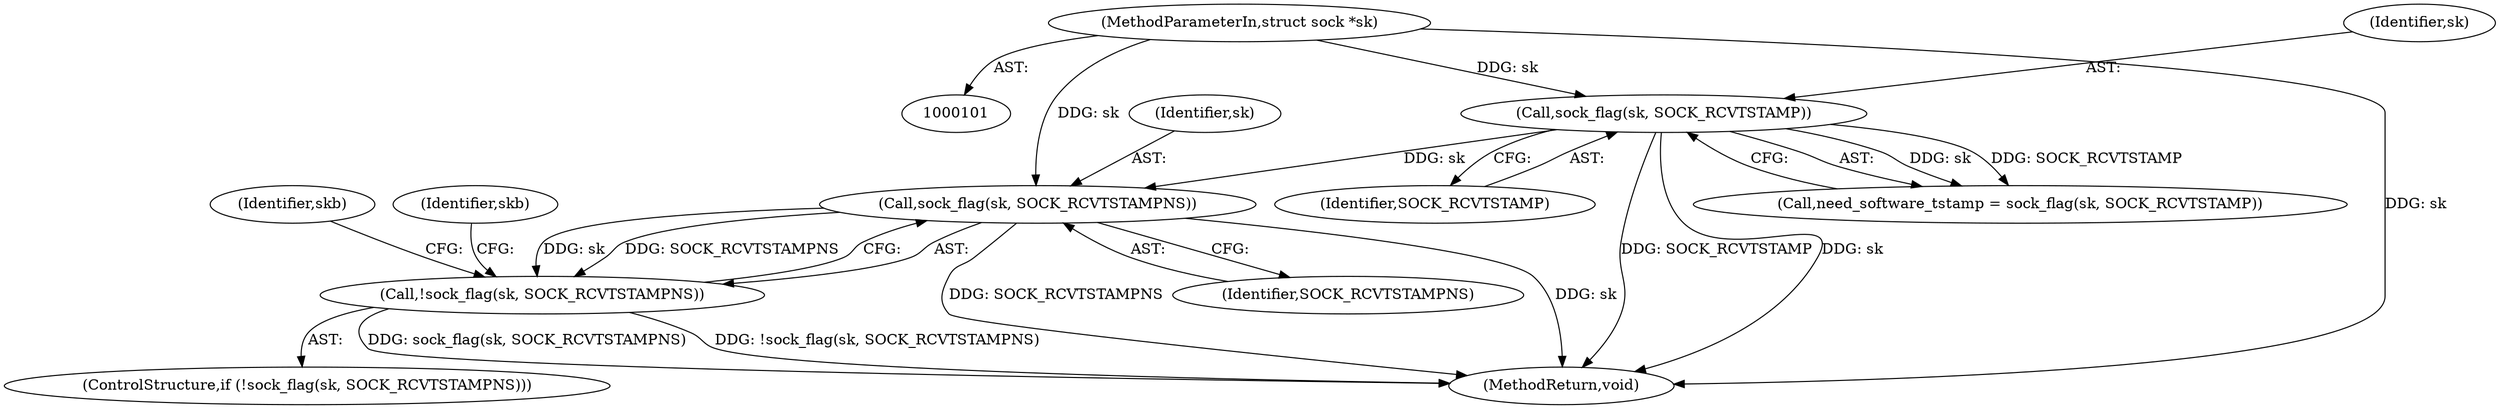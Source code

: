 digraph "0_linux_4ef1b2869447411ad3ef91ad7d4891a83c1a509a_2@pointer" {
"1000137" [label="(Call,sock_flag(sk, SOCK_RCVTSTAMPNS))"];
"1000109" [label="(Call,sock_flag(sk, SOCK_RCVTSTAMP))"];
"1000103" [label="(MethodParameterIn,struct sock *sk)"];
"1000136" [label="(Call,!sock_flag(sk, SOCK_RCVTSTAMPNS))"];
"1000135" [label="(ControlStructure,if (!sock_flag(sk, SOCK_RCVTSTAMPNS)))"];
"1000139" [label="(Identifier,SOCK_RCVTSTAMPNS)"];
"1000103" [label="(MethodParameterIn,struct sock *sk)"];
"1000137" [label="(Call,sock_flag(sk, SOCK_RCVTSTAMPNS))"];
"1000110" [label="(Identifier,sk)"];
"1000136" [label="(Call,!sock_flag(sk, SOCK_RCVTSTAMPNS))"];
"1000249" [label="(MethodReturn,void)"];
"1000143" [label="(Identifier,skb)"];
"1000138" [label="(Identifier,sk)"];
"1000109" [label="(Call,sock_flag(sk, SOCK_RCVTSTAMP))"];
"1000111" [label="(Identifier,SOCK_RCVTSTAMP)"];
"1000158" [label="(Identifier,skb)"];
"1000107" [label="(Call,need_software_tstamp = sock_flag(sk, SOCK_RCVTSTAMP))"];
"1000137" -> "1000136"  [label="AST: "];
"1000137" -> "1000139"  [label="CFG: "];
"1000138" -> "1000137"  [label="AST: "];
"1000139" -> "1000137"  [label="AST: "];
"1000136" -> "1000137"  [label="CFG: "];
"1000137" -> "1000249"  [label="DDG: sk"];
"1000137" -> "1000249"  [label="DDG: SOCK_RCVTSTAMPNS"];
"1000137" -> "1000136"  [label="DDG: sk"];
"1000137" -> "1000136"  [label="DDG: SOCK_RCVTSTAMPNS"];
"1000109" -> "1000137"  [label="DDG: sk"];
"1000103" -> "1000137"  [label="DDG: sk"];
"1000109" -> "1000107"  [label="AST: "];
"1000109" -> "1000111"  [label="CFG: "];
"1000110" -> "1000109"  [label="AST: "];
"1000111" -> "1000109"  [label="AST: "];
"1000107" -> "1000109"  [label="CFG: "];
"1000109" -> "1000249"  [label="DDG: sk"];
"1000109" -> "1000249"  [label="DDG: SOCK_RCVTSTAMP"];
"1000109" -> "1000107"  [label="DDG: sk"];
"1000109" -> "1000107"  [label="DDG: SOCK_RCVTSTAMP"];
"1000103" -> "1000109"  [label="DDG: sk"];
"1000103" -> "1000101"  [label="AST: "];
"1000103" -> "1000249"  [label="DDG: sk"];
"1000136" -> "1000135"  [label="AST: "];
"1000143" -> "1000136"  [label="CFG: "];
"1000158" -> "1000136"  [label="CFG: "];
"1000136" -> "1000249"  [label="DDG: !sock_flag(sk, SOCK_RCVTSTAMPNS)"];
"1000136" -> "1000249"  [label="DDG: sock_flag(sk, SOCK_RCVTSTAMPNS)"];
}
